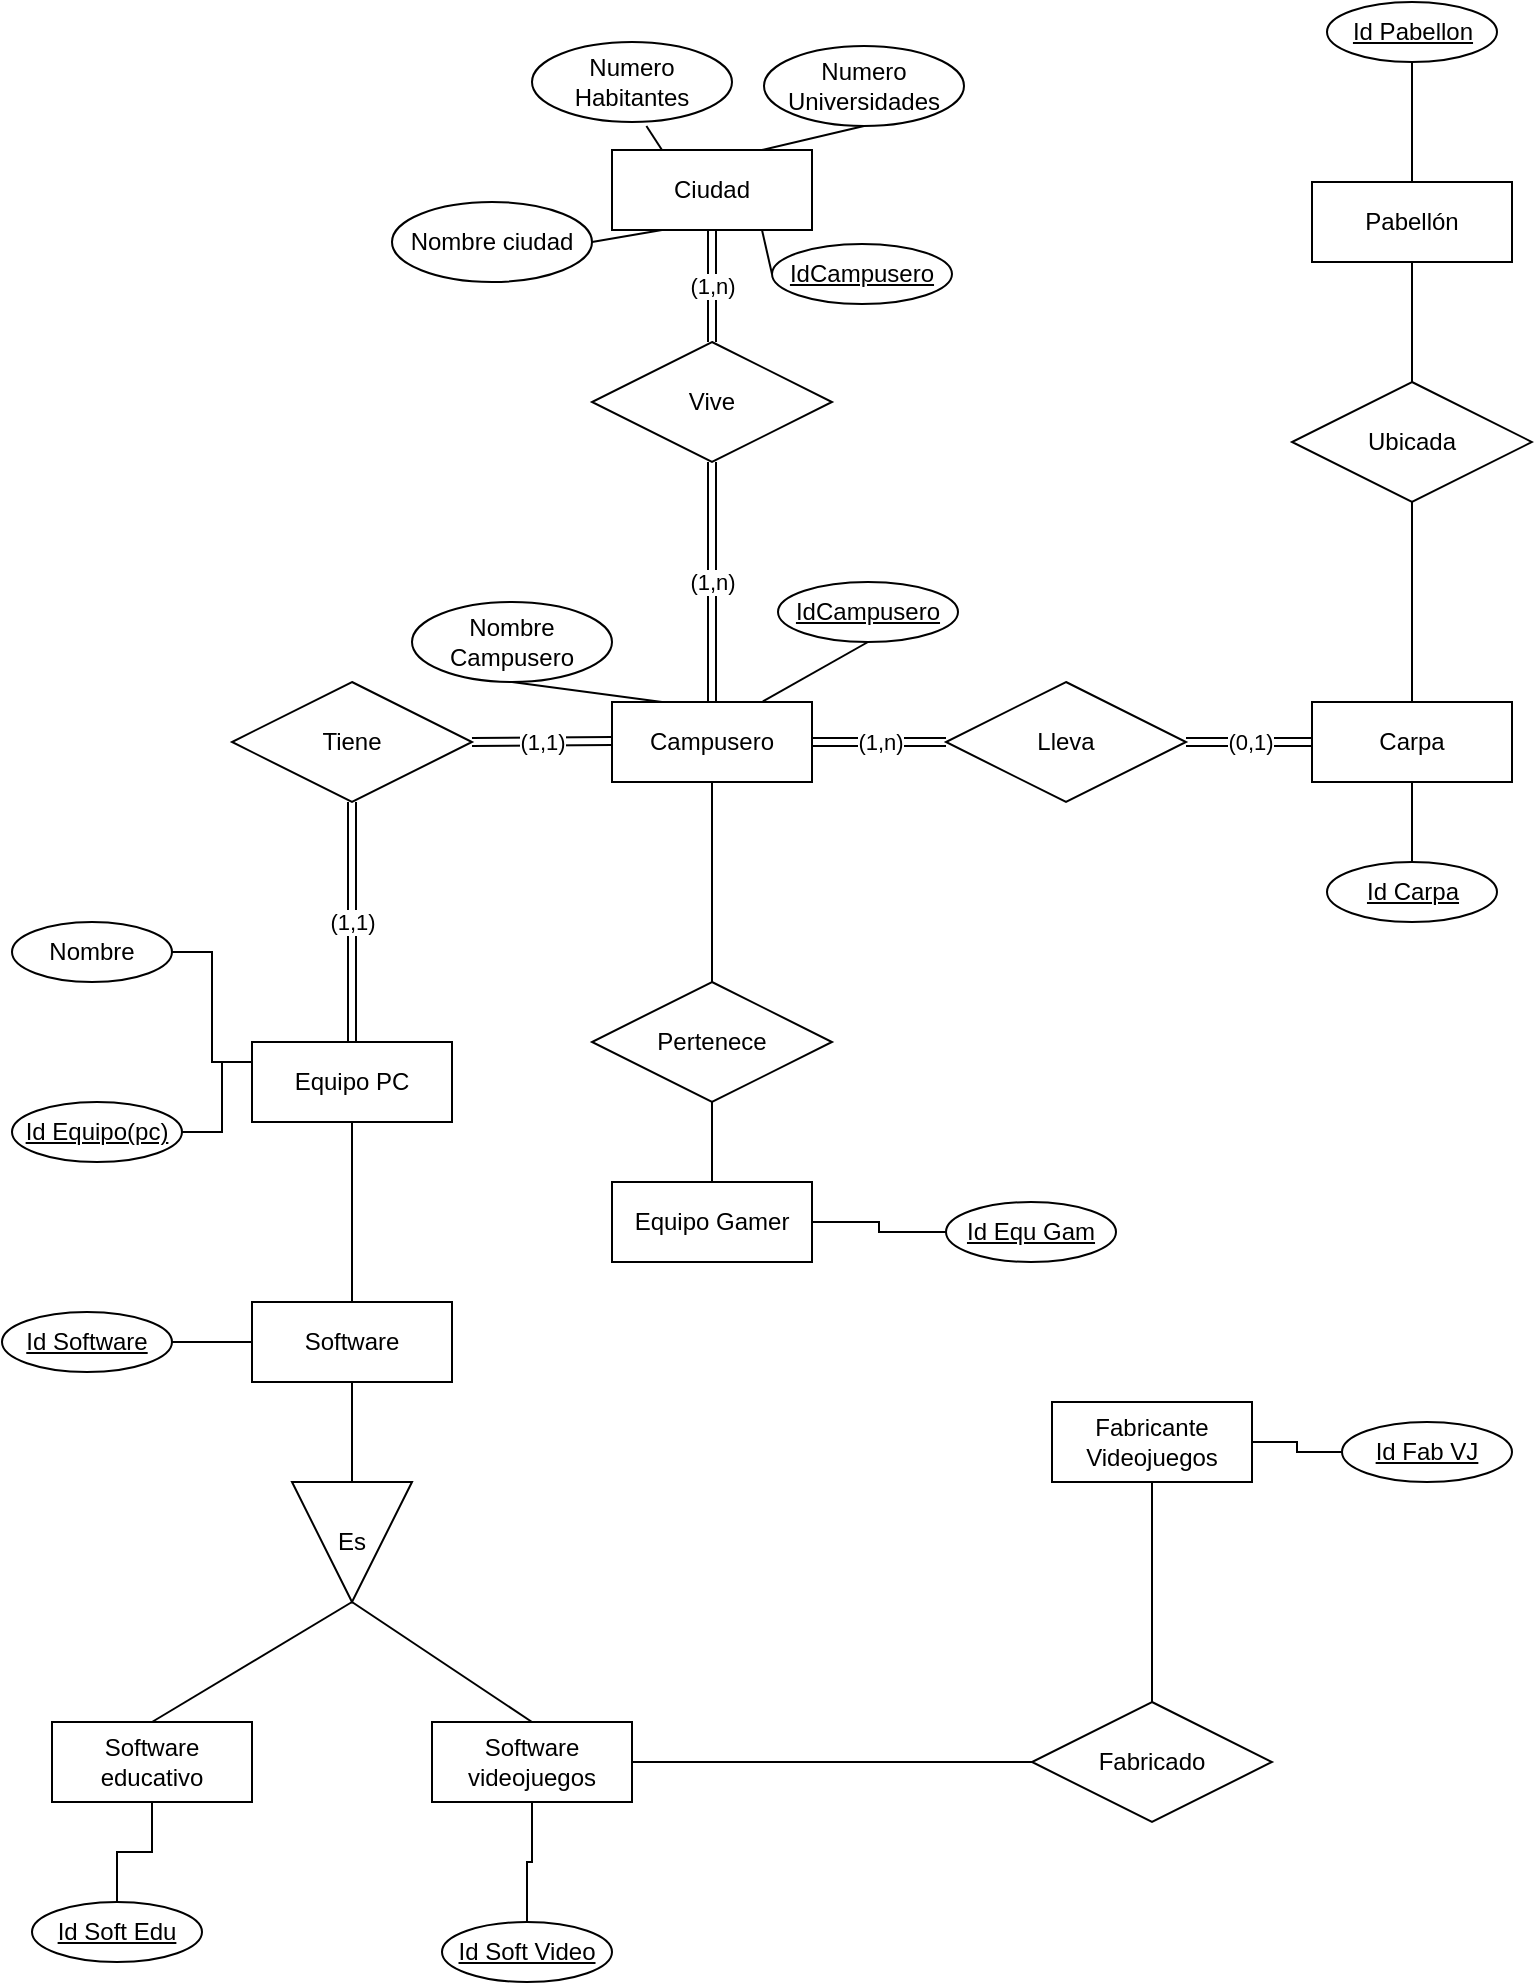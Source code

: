 <mxfile version="24.0.7" type="github">
  <diagram name="Página-1" id="9QIQpxU6GxvaB8XjjUQe">
    <mxGraphModel dx="1050" dy="1742" grid="1" gridSize="10" guides="1" tooltips="1" connect="1" arrows="1" fold="1" page="1" pageScale="1" pageWidth="827" pageHeight="1169" math="0" shadow="0">
      <root>
        <mxCell id="0" />
        <mxCell id="1" parent="0" />
        <mxCell id="IAeugJOY2xlaUl9D0Psf-1" value="Campusero" style="whiteSpace=wrap;html=1;align=center;" vertex="1" parent="1">
          <mxGeometry x="320" y="10" width="100" height="40" as="geometry" />
        </mxCell>
        <mxCell id="IAeugJOY2xlaUl9D0Psf-2" value="IdCampusero" style="ellipse;whiteSpace=wrap;html=1;align=center;fontStyle=4;" vertex="1" parent="1">
          <mxGeometry x="403" y="-50" width="90" height="30" as="geometry" />
        </mxCell>
        <mxCell id="IAeugJOY2xlaUl9D0Psf-5" value="Ciudad" style="whiteSpace=wrap;html=1;align=center;" vertex="1" parent="1">
          <mxGeometry x="320" y="-266" width="100" height="40" as="geometry" />
        </mxCell>
        <mxCell id="PIfV7v10c1vEiJRWZTz2-10" value="" style="edgeStyle=orthogonalEdgeStyle;rounded=0;orthogonalLoop=1;jettySize=auto;html=1;strokeColor=default;align=center;verticalAlign=middle;fontFamily=Helvetica;fontSize=11;fontColor=default;labelBackgroundColor=default;endArrow=none;endFill=0;" edge="1" parent="1" source="IAeugJOY2xlaUl9D0Psf-6" target="PIfV7v10c1vEiJRWZTz2-9">
          <mxGeometry relative="1" as="geometry" />
        </mxCell>
        <mxCell id="IAeugJOY2xlaUl9D0Psf-6" value="Equipo Gamer" style="whiteSpace=wrap;html=1;align=center;" vertex="1" parent="1">
          <mxGeometry x="320" y="250" width="100" height="40" as="geometry" />
        </mxCell>
        <mxCell id="PIfV7v10c1vEiJRWZTz2-6" value="" style="edgeStyle=orthogonalEdgeStyle;rounded=0;orthogonalLoop=1;jettySize=auto;html=1;strokeColor=default;align=center;verticalAlign=middle;fontFamily=Helvetica;fontSize=11;fontColor=default;labelBackgroundColor=default;endArrow=none;endFill=0;" edge="1" parent="1" source="IAeugJOY2xlaUl9D0Psf-7" target="PIfV7v10c1vEiJRWZTz2-5">
          <mxGeometry relative="1" as="geometry" />
        </mxCell>
        <mxCell id="IAeugJOY2xlaUl9D0Psf-7" value="Carpa" style="whiteSpace=wrap;html=1;align=center;" vertex="1" parent="1">
          <mxGeometry x="670" y="10" width="100" height="40" as="geometry" />
        </mxCell>
        <mxCell id="IAeugJOY2xlaUl9D0Psf-8" value="Pabellón" style="whiteSpace=wrap;html=1;align=center;" vertex="1" parent="1">
          <mxGeometry x="670" y="-250" width="100" height="40" as="geometry" />
        </mxCell>
        <mxCell id="IAeugJOY2xlaUl9D0Psf-9" value="Equipo PC" style="whiteSpace=wrap;html=1;align=center;" vertex="1" parent="1">
          <mxGeometry x="140" y="180" width="100" height="40" as="geometry" />
        </mxCell>
        <mxCell id="IAeugJOY2xlaUl9D0Psf-10" value="Software" style="whiteSpace=wrap;html=1;align=center;" vertex="1" parent="1">
          <mxGeometry x="140" y="310" width="100" height="40" as="geometry" />
        </mxCell>
        <mxCell id="IAeugJOY2xlaUl9D0Psf-11" value="Software educativo" style="whiteSpace=wrap;html=1;align=center;" vertex="1" parent="1">
          <mxGeometry x="40" y="520" width="100" height="40" as="geometry" />
        </mxCell>
        <mxCell id="PIfV7v10c1vEiJRWZTz2-16" value="" style="edgeStyle=orthogonalEdgeStyle;rounded=0;orthogonalLoop=1;jettySize=auto;html=1;strokeColor=default;align=center;verticalAlign=middle;fontFamily=Helvetica;fontSize=11;fontColor=default;labelBackgroundColor=default;endArrow=none;endFill=0;" edge="1" parent="1" source="IAeugJOY2xlaUl9D0Psf-12" target="PIfV7v10c1vEiJRWZTz2-15">
          <mxGeometry relative="1" as="geometry" />
        </mxCell>
        <mxCell id="IAeugJOY2xlaUl9D0Psf-12" value="Software videojuegos" style="whiteSpace=wrap;html=1;align=center;" vertex="1" parent="1">
          <mxGeometry x="230" y="520" width="100" height="40" as="geometry" />
        </mxCell>
        <mxCell id="PIfV7v10c1vEiJRWZTz2-18" value="" style="edgeStyle=orthogonalEdgeStyle;rounded=0;orthogonalLoop=1;jettySize=auto;html=1;strokeColor=default;align=center;verticalAlign=middle;fontFamily=Helvetica;fontSize=11;fontColor=default;labelBackgroundColor=default;endArrow=none;endFill=0;" edge="1" parent="1" source="IAeugJOY2xlaUl9D0Psf-13" target="PIfV7v10c1vEiJRWZTz2-17">
          <mxGeometry relative="1" as="geometry" />
        </mxCell>
        <mxCell id="IAeugJOY2xlaUl9D0Psf-13" value="Fabricante Videojuegos" style="whiteSpace=wrap;html=1;align=center;" vertex="1" parent="1">
          <mxGeometry x="540" y="360" width="100" height="40" as="geometry" />
        </mxCell>
        <mxCell id="IAeugJOY2xlaUl9D0Psf-15" value="Nombre Campusero" style="ellipse;whiteSpace=wrap;html=1;align=center;" vertex="1" parent="1">
          <mxGeometry x="220" y="-40" width="100" height="40" as="geometry" />
        </mxCell>
        <mxCell id="IAeugJOY2xlaUl9D0Psf-16" value="Lleva" style="shape=rhombus;perimeter=rhombusPerimeter;whiteSpace=wrap;html=1;align=center;" vertex="1" parent="1">
          <mxGeometry x="487" width="120" height="60" as="geometry" />
        </mxCell>
        <mxCell id="IAeugJOY2xlaUl9D0Psf-17" value="Tiene" style="shape=rhombus;perimeter=rhombusPerimeter;whiteSpace=wrap;html=1;align=center;" vertex="1" parent="1">
          <mxGeometry x="130" width="120" height="60" as="geometry" />
        </mxCell>
        <mxCell id="IAeugJOY2xlaUl9D0Psf-18" value="Vive" style="shape=rhombus;perimeter=rhombusPerimeter;whiteSpace=wrap;html=1;align=center;" vertex="1" parent="1">
          <mxGeometry x="310" y="-170" width="120" height="60" as="geometry" />
        </mxCell>
        <mxCell id="IAeugJOY2xlaUl9D0Psf-21" value="(1,n)" style="endArrow=none;html=1;rounded=0;exitX=0.5;exitY=0;exitDx=0;exitDy=0;entryX=0.5;entryY=1;entryDx=0;entryDy=0;shape=link;" edge="1" parent="1" source="IAeugJOY2xlaUl9D0Psf-1" target="IAeugJOY2xlaUl9D0Psf-18">
          <mxGeometry relative="1" as="geometry">
            <mxPoint x="330" y="-40" as="sourcePoint" />
            <mxPoint x="490" y="-40" as="targetPoint" />
          </mxGeometry>
        </mxCell>
        <mxCell id="IAeugJOY2xlaUl9D0Psf-22" value="" style="endArrow=none;html=1;rounded=0;exitX=0.5;exitY=1;exitDx=0;exitDy=0;entryX=0.25;entryY=0;entryDx=0;entryDy=0;" edge="1" parent="1" source="IAeugJOY2xlaUl9D0Psf-15" target="IAeugJOY2xlaUl9D0Psf-1">
          <mxGeometry relative="1" as="geometry">
            <mxPoint x="330" y="-40" as="sourcePoint" />
            <mxPoint x="490" y="-40" as="targetPoint" />
          </mxGeometry>
        </mxCell>
        <mxCell id="IAeugJOY2xlaUl9D0Psf-23" value="" style="endArrow=none;html=1;rounded=0;exitX=0.5;exitY=1;exitDx=0;exitDy=0;entryX=0.75;entryY=0;entryDx=0;entryDy=0;" edge="1" parent="1" source="IAeugJOY2xlaUl9D0Psf-2" target="IAeugJOY2xlaUl9D0Psf-1">
          <mxGeometry relative="1" as="geometry">
            <mxPoint x="330" y="-40" as="sourcePoint" />
            <mxPoint x="490" y="-40" as="targetPoint" />
          </mxGeometry>
        </mxCell>
        <mxCell id="IAeugJOY2xlaUl9D0Psf-24" value="(1,n)" style="endArrow=none;html=1;rounded=0;entryX=0.5;entryY=1;entryDx=0;entryDy=0;exitX=0.5;exitY=0;exitDx=0;exitDy=0;shape=link;" edge="1" parent="1" source="IAeugJOY2xlaUl9D0Psf-18" target="IAeugJOY2xlaUl9D0Psf-5">
          <mxGeometry relative="1" as="geometry">
            <mxPoint x="643" y="-236" as="sourcePoint" />
            <mxPoint x="663" y="-136" as="targetPoint" />
          </mxGeometry>
        </mxCell>
        <mxCell id="IAeugJOY2xlaUl9D0Psf-25" value="IdCampusero" style="ellipse;whiteSpace=wrap;html=1;align=center;fontStyle=4;" vertex="1" parent="1">
          <mxGeometry x="400" y="-219" width="90" height="30" as="geometry" />
        </mxCell>
        <mxCell id="IAeugJOY2xlaUl9D0Psf-26" value="Numero Habitantes" style="ellipse;whiteSpace=wrap;html=1;align=center;" vertex="1" parent="1">
          <mxGeometry x="280" y="-320" width="100" height="40" as="geometry" />
        </mxCell>
        <mxCell id="IAeugJOY2xlaUl9D0Psf-27" value="Numero Universidades" style="ellipse;whiteSpace=wrap;html=1;align=center;" vertex="1" parent="1">
          <mxGeometry x="396" y="-318" width="100" height="40" as="geometry" />
        </mxCell>
        <mxCell id="IAeugJOY2xlaUl9D0Psf-28" value="" style="endArrow=none;html=1;rounded=0;exitX=0.572;exitY=1.05;exitDx=0;exitDy=0;exitPerimeter=0;entryX=0.25;entryY=0;entryDx=0;entryDy=0;" edge="1" parent="1" source="IAeugJOY2xlaUl9D0Psf-26" target="IAeugJOY2xlaUl9D0Psf-5">
          <mxGeometry relative="1" as="geometry">
            <mxPoint x="190" y="-66" as="sourcePoint" />
            <mxPoint x="350" y="-66" as="targetPoint" />
          </mxGeometry>
        </mxCell>
        <mxCell id="IAeugJOY2xlaUl9D0Psf-29" value="" style="endArrow=none;html=1;rounded=0;exitX=0.5;exitY=1;exitDx=0;exitDy=0;entryX=0.75;entryY=0;entryDx=0;entryDy=0;" edge="1" parent="1" source="IAeugJOY2xlaUl9D0Psf-27" target="IAeugJOY2xlaUl9D0Psf-5">
          <mxGeometry relative="1" as="geometry">
            <mxPoint x="347" y="-284" as="sourcePoint" />
            <mxPoint x="355" y="-256" as="targetPoint" />
          </mxGeometry>
        </mxCell>
        <mxCell id="IAeugJOY2xlaUl9D0Psf-30" value="" style="endArrow=none;html=1;rounded=0;exitX=0;exitY=0.5;exitDx=0;exitDy=0;entryX=0.75;entryY=1;entryDx=0;entryDy=0;" edge="1" parent="1" source="IAeugJOY2xlaUl9D0Psf-25" target="IAeugJOY2xlaUl9D0Psf-5">
          <mxGeometry relative="1" as="geometry">
            <mxPoint x="470" y="-286" as="sourcePoint" />
            <mxPoint x="405" y="-256" as="targetPoint" />
          </mxGeometry>
        </mxCell>
        <mxCell id="IAeugJOY2xlaUl9D0Psf-31" value="Nombre ciudad" style="ellipse;whiteSpace=wrap;html=1;align=center;" vertex="1" parent="1">
          <mxGeometry x="210" y="-240" width="100" height="40" as="geometry" />
        </mxCell>
        <mxCell id="IAeugJOY2xlaUl9D0Psf-32" value="" style="endArrow=none;html=1;rounded=0;exitX=1;exitY=0.5;exitDx=0;exitDy=0;entryX=0.25;entryY=1;entryDx=0;entryDy=0;" edge="1" parent="1" source="IAeugJOY2xlaUl9D0Psf-31" target="IAeugJOY2xlaUl9D0Psf-5">
          <mxGeometry relative="1" as="geometry">
            <mxPoint x="190" y="-66" as="sourcePoint" />
            <mxPoint x="350" y="-66" as="targetPoint" />
          </mxGeometry>
        </mxCell>
        <mxCell id="IAeugJOY2xlaUl9D0Psf-33" value="(1,1)" style="endArrow=none;html=1;rounded=0;exitX=1;exitY=0.5;exitDx=0;exitDy=0;shape=link;" edge="1" parent="1" source="IAeugJOY2xlaUl9D0Psf-17">
          <mxGeometry relative="1" as="geometry">
            <mxPoint x="160" y="29.5" as="sourcePoint" />
            <mxPoint x="320" y="29.5" as="targetPoint" />
          </mxGeometry>
        </mxCell>
        <mxCell id="IAeugJOY2xlaUl9D0Psf-34" value="Ubicada" style="shape=rhombus;perimeter=rhombusPerimeter;whiteSpace=wrap;html=1;align=center;" vertex="1" parent="1">
          <mxGeometry x="660" y="-150" width="120" height="60" as="geometry" />
        </mxCell>
        <mxCell id="IAeugJOY2xlaUl9D0Psf-35" value="(1,n)" style="endArrow=none;html=1;rounded=0;exitX=1;exitY=0.5;exitDx=0;exitDy=0;entryX=0;entryY=0.5;entryDx=0;entryDy=0;shape=link;" edge="1" parent="1" source="IAeugJOY2xlaUl9D0Psf-1" target="IAeugJOY2xlaUl9D0Psf-16">
          <mxGeometry relative="1" as="geometry">
            <mxPoint x="330" y="-120" as="sourcePoint" />
            <mxPoint x="490" y="-120" as="targetPoint" />
          </mxGeometry>
        </mxCell>
        <mxCell id="IAeugJOY2xlaUl9D0Psf-36" value="(0,1)" style="endArrow=none;html=1;rounded=0;exitX=1;exitY=0.5;exitDx=0;exitDy=0;entryX=0;entryY=0.5;entryDx=0;entryDy=0;shape=link;" edge="1" parent="1" source="IAeugJOY2xlaUl9D0Psf-16" target="IAeugJOY2xlaUl9D0Psf-7">
          <mxGeometry relative="1" as="geometry">
            <mxPoint x="330" y="-120" as="sourcePoint" />
            <mxPoint x="490" y="-120" as="targetPoint" />
          </mxGeometry>
        </mxCell>
        <mxCell id="IAeugJOY2xlaUl9D0Psf-37" value="" style="endArrow=none;html=1;rounded=0;entryX=0.5;entryY=1;entryDx=0;entryDy=0;exitX=0.5;exitY=0;exitDx=0;exitDy=0;" edge="1" parent="1" source="IAeugJOY2xlaUl9D0Psf-7" target="IAeugJOY2xlaUl9D0Psf-34">
          <mxGeometry relative="1" as="geometry">
            <mxPoint x="330" y="-120" as="sourcePoint" />
            <mxPoint x="490" y="-120" as="targetPoint" />
          </mxGeometry>
        </mxCell>
        <mxCell id="IAeugJOY2xlaUl9D0Psf-39" value="" style="endArrow=none;html=1;rounded=0;entryX=0.5;entryY=0;entryDx=0;entryDy=0;exitX=0.5;exitY=1;exitDx=0;exitDy=0;" edge="1" parent="1" source="IAeugJOY2xlaUl9D0Psf-8" target="IAeugJOY2xlaUl9D0Psf-34">
          <mxGeometry relative="1" as="geometry">
            <mxPoint x="330" y="-120" as="sourcePoint" />
            <mxPoint x="490" y="-120" as="targetPoint" />
          </mxGeometry>
        </mxCell>
        <mxCell id="dGaVivf09VnbaBeF62o7-1" value="" style="endArrow=none;html=1;rounded=0;exitX=0.5;exitY=1;exitDx=0;exitDy=0;entryX=0.5;entryY=0;entryDx=0;entryDy=0;" edge="1" parent="1" source="IAeugJOY2xlaUl9D0Psf-9" target="IAeugJOY2xlaUl9D0Psf-10">
          <mxGeometry relative="1" as="geometry">
            <mxPoint x="330" y="310" as="sourcePoint" />
            <mxPoint x="490" y="310" as="targetPoint" />
          </mxGeometry>
        </mxCell>
        <mxCell id="dGaVivf09VnbaBeF62o7-2" value="(1,1)" style="endArrow=none;html=1;rounded=0;exitX=0.5;exitY=1;exitDx=0;exitDy=0;entryX=0.5;entryY=0;entryDx=0;entryDy=0;shape=link;" edge="1" parent="1" source="IAeugJOY2xlaUl9D0Psf-17" target="IAeugJOY2xlaUl9D0Psf-9">
          <mxGeometry relative="1" as="geometry">
            <mxPoint x="330" y="310" as="sourcePoint" />
            <mxPoint x="490" y="310" as="targetPoint" />
          </mxGeometry>
        </mxCell>
        <mxCell id="dGaVivf09VnbaBeF62o7-3" value="Es" style="triangle;whiteSpace=wrap;html=1;dashed=0;direction=south;" vertex="1" parent="1">
          <mxGeometry x="160" y="400" width="60" height="60" as="geometry" />
        </mxCell>
        <mxCell id="dGaVivf09VnbaBeF62o7-4" value="" style="endArrow=none;html=1;rounded=0;exitX=0.5;exitY=1;exitDx=0;exitDy=0;entryX=0;entryY=0.5;entryDx=0;entryDy=0;" edge="1" parent="1" source="IAeugJOY2xlaUl9D0Psf-10" target="dGaVivf09VnbaBeF62o7-3">
          <mxGeometry relative="1" as="geometry">
            <mxPoint x="330" y="310" as="sourcePoint" />
            <mxPoint x="490" y="310" as="targetPoint" />
          </mxGeometry>
        </mxCell>
        <mxCell id="dGaVivf09VnbaBeF62o7-5" value="" style="endArrow=none;html=1;rounded=0;exitX=1;exitY=0.5;exitDx=0;exitDy=0;entryX=0.5;entryY=0;entryDx=0;entryDy=0;" edge="1" parent="1" source="dGaVivf09VnbaBeF62o7-3" target="IAeugJOY2xlaUl9D0Psf-11">
          <mxGeometry relative="1" as="geometry">
            <mxPoint x="330" y="310" as="sourcePoint" />
            <mxPoint x="490" y="310" as="targetPoint" />
          </mxGeometry>
        </mxCell>
        <mxCell id="dGaVivf09VnbaBeF62o7-6" value="" style="endArrow=none;html=1;rounded=0;exitX=1;exitY=0.5;exitDx=0;exitDy=0;entryX=0.5;entryY=0;entryDx=0;entryDy=0;" edge="1" parent="1" source="dGaVivf09VnbaBeF62o7-3" target="IAeugJOY2xlaUl9D0Psf-12">
          <mxGeometry relative="1" as="geometry">
            <mxPoint x="330" y="310" as="sourcePoint" />
            <mxPoint x="490" y="310" as="targetPoint" />
          </mxGeometry>
        </mxCell>
        <mxCell id="dGaVivf09VnbaBeF62o7-8" value="Pertenece" style="shape=rhombus;perimeter=rhombusPerimeter;whiteSpace=wrap;html=1;align=center;" vertex="1" parent="1">
          <mxGeometry x="310" y="150" width="120" height="60" as="geometry" />
        </mxCell>
        <mxCell id="dGaVivf09VnbaBeF62o7-9" value="" style="endArrow=none;html=1;rounded=0;exitX=0.5;exitY=1;exitDx=0;exitDy=0;entryX=0.5;entryY=0;entryDx=0;entryDy=0;" edge="1" parent="1" source="IAeugJOY2xlaUl9D0Psf-1" target="dGaVivf09VnbaBeF62o7-8">
          <mxGeometry relative="1" as="geometry">
            <mxPoint x="330" y="310" as="sourcePoint" />
            <mxPoint x="490" y="310" as="targetPoint" />
          </mxGeometry>
        </mxCell>
        <mxCell id="dGaVivf09VnbaBeF62o7-11" value="" style="endArrow=none;html=1;rounded=0;exitX=0.5;exitY=1;exitDx=0;exitDy=0;entryX=0.5;entryY=0;entryDx=0;entryDy=0;" edge="1" parent="1" source="dGaVivf09VnbaBeF62o7-8" target="IAeugJOY2xlaUl9D0Psf-6">
          <mxGeometry relative="1" as="geometry">
            <mxPoint x="330" y="310" as="sourcePoint" />
            <mxPoint x="490" y="310" as="targetPoint" />
          </mxGeometry>
        </mxCell>
        <mxCell id="dGaVivf09VnbaBeF62o7-12" value="Fabricado" style="shape=rhombus;perimeter=rhombusPerimeter;whiteSpace=wrap;html=1;align=center;" vertex="1" parent="1">
          <mxGeometry x="530" y="510" width="120" height="60" as="geometry" />
        </mxCell>
        <mxCell id="dGaVivf09VnbaBeF62o7-15" value="" style="endArrow=none;html=1;rounded=0;entryX=0.5;entryY=1;entryDx=0;entryDy=0;exitX=0.5;exitY=0;exitDx=0;exitDy=0;" edge="1" parent="1" source="dGaVivf09VnbaBeF62o7-12" target="IAeugJOY2xlaUl9D0Psf-13">
          <mxGeometry relative="1" as="geometry">
            <mxPoint x="330" y="330" as="sourcePoint" />
            <mxPoint x="490" y="330" as="targetPoint" />
          </mxGeometry>
        </mxCell>
        <mxCell id="dGaVivf09VnbaBeF62o7-16" value="" style="endArrow=none;html=1;rounded=0;entryX=0;entryY=0.5;entryDx=0;entryDy=0;" edge="1" parent="1" target="dGaVivf09VnbaBeF62o7-12">
          <mxGeometry relative="1" as="geometry">
            <mxPoint x="330" y="540" as="sourcePoint" />
            <mxPoint x="487" y="539.5" as="targetPoint" />
          </mxGeometry>
        </mxCell>
        <mxCell id="PIfV7v10c1vEiJRWZTz2-3" style="edgeStyle=orthogonalEdgeStyle;rounded=0;orthogonalLoop=1;jettySize=auto;html=1;entryX=0;entryY=0.25;entryDx=0;entryDy=0;endArrow=none;endFill=0;" edge="1" parent="1" source="PIfV7v10c1vEiJRWZTz2-1" target="IAeugJOY2xlaUl9D0Psf-9">
          <mxGeometry relative="1" as="geometry" />
        </mxCell>
        <mxCell id="PIfV7v10c1vEiJRWZTz2-1" value="Nombre" style="ellipse;whiteSpace=wrap;html=1;align=center;" vertex="1" parent="1">
          <mxGeometry x="20" y="120" width="80" height="30" as="geometry" />
        </mxCell>
        <mxCell id="PIfV7v10c1vEiJRWZTz2-4" style="edgeStyle=orthogonalEdgeStyle;rounded=0;orthogonalLoop=1;jettySize=auto;html=1;entryX=0;entryY=0.25;entryDx=0;entryDy=0;endArrow=none;endFill=0;" edge="1" parent="1" source="PIfV7v10c1vEiJRWZTz2-2" target="IAeugJOY2xlaUl9D0Psf-9">
          <mxGeometry relative="1" as="geometry" />
        </mxCell>
        <mxCell id="PIfV7v10c1vEiJRWZTz2-2" value="Id Equipo(pc)" style="ellipse;whiteSpace=wrap;html=1;align=center;fontStyle=4;" vertex="1" parent="1">
          <mxGeometry x="20" y="210" width="85" height="30" as="geometry" />
        </mxCell>
        <mxCell id="PIfV7v10c1vEiJRWZTz2-5" value="Id Carpa" style="ellipse;whiteSpace=wrap;html=1;align=center;fontStyle=4;" vertex="1" parent="1">
          <mxGeometry x="677.5" y="90" width="85" height="30" as="geometry" />
        </mxCell>
        <mxCell id="PIfV7v10c1vEiJRWZTz2-8" value="" style="edgeStyle=orthogonalEdgeStyle;rounded=0;orthogonalLoop=1;jettySize=auto;html=1;strokeColor=default;align=center;verticalAlign=middle;fontFamily=Helvetica;fontSize=11;fontColor=default;labelBackgroundColor=default;endArrow=none;endFill=0;" edge="1" parent="1" source="PIfV7v10c1vEiJRWZTz2-7" target="IAeugJOY2xlaUl9D0Psf-8">
          <mxGeometry relative="1" as="geometry" />
        </mxCell>
        <mxCell id="PIfV7v10c1vEiJRWZTz2-7" value="Id Pabellon" style="ellipse;whiteSpace=wrap;html=1;align=center;fontStyle=4;" vertex="1" parent="1">
          <mxGeometry x="677.5" y="-340" width="85" height="30" as="geometry" />
        </mxCell>
        <mxCell id="PIfV7v10c1vEiJRWZTz2-9" value="Id Equ Gam" style="ellipse;whiteSpace=wrap;html=1;align=center;fontStyle=4;" vertex="1" parent="1">
          <mxGeometry x="487" y="260" width="85" height="30" as="geometry" />
        </mxCell>
        <mxCell id="PIfV7v10c1vEiJRWZTz2-12" value="" style="edgeStyle=orthogonalEdgeStyle;rounded=0;orthogonalLoop=1;jettySize=auto;html=1;strokeColor=default;align=center;verticalAlign=middle;fontFamily=Helvetica;fontSize=11;fontColor=default;labelBackgroundColor=default;endArrow=none;endFill=0;" edge="1" parent="1" source="PIfV7v10c1vEiJRWZTz2-11" target="IAeugJOY2xlaUl9D0Psf-10">
          <mxGeometry relative="1" as="geometry" />
        </mxCell>
        <mxCell id="PIfV7v10c1vEiJRWZTz2-11" value="Id Software" style="ellipse;whiteSpace=wrap;html=1;align=center;fontStyle=4;" vertex="1" parent="1">
          <mxGeometry x="15" y="315" width="85" height="30" as="geometry" />
        </mxCell>
        <mxCell id="PIfV7v10c1vEiJRWZTz2-14" value="" style="edgeStyle=orthogonalEdgeStyle;rounded=0;orthogonalLoop=1;jettySize=auto;html=1;strokeColor=default;align=center;verticalAlign=middle;fontFamily=Helvetica;fontSize=11;fontColor=default;labelBackgroundColor=default;endArrow=none;endFill=0;" edge="1" parent="1" source="PIfV7v10c1vEiJRWZTz2-13" target="IAeugJOY2xlaUl9D0Psf-11">
          <mxGeometry relative="1" as="geometry" />
        </mxCell>
        <mxCell id="PIfV7v10c1vEiJRWZTz2-13" value="Id Soft Edu" style="ellipse;whiteSpace=wrap;html=1;align=center;fontStyle=4;" vertex="1" parent="1">
          <mxGeometry x="30" y="610" width="85" height="30" as="geometry" />
        </mxCell>
        <mxCell id="PIfV7v10c1vEiJRWZTz2-15" value="Id Soft Video" style="ellipse;whiteSpace=wrap;html=1;align=center;fontStyle=4;" vertex="1" parent="1">
          <mxGeometry x="235" y="620" width="85" height="30" as="geometry" />
        </mxCell>
        <mxCell id="PIfV7v10c1vEiJRWZTz2-17" value="Id Fab VJ" style="ellipse;whiteSpace=wrap;html=1;align=center;fontStyle=4;" vertex="1" parent="1">
          <mxGeometry x="685" y="370" width="85" height="30" as="geometry" />
        </mxCell>
      </root>
    </mxGraphModel>
  </diagram>
</mxfile>
